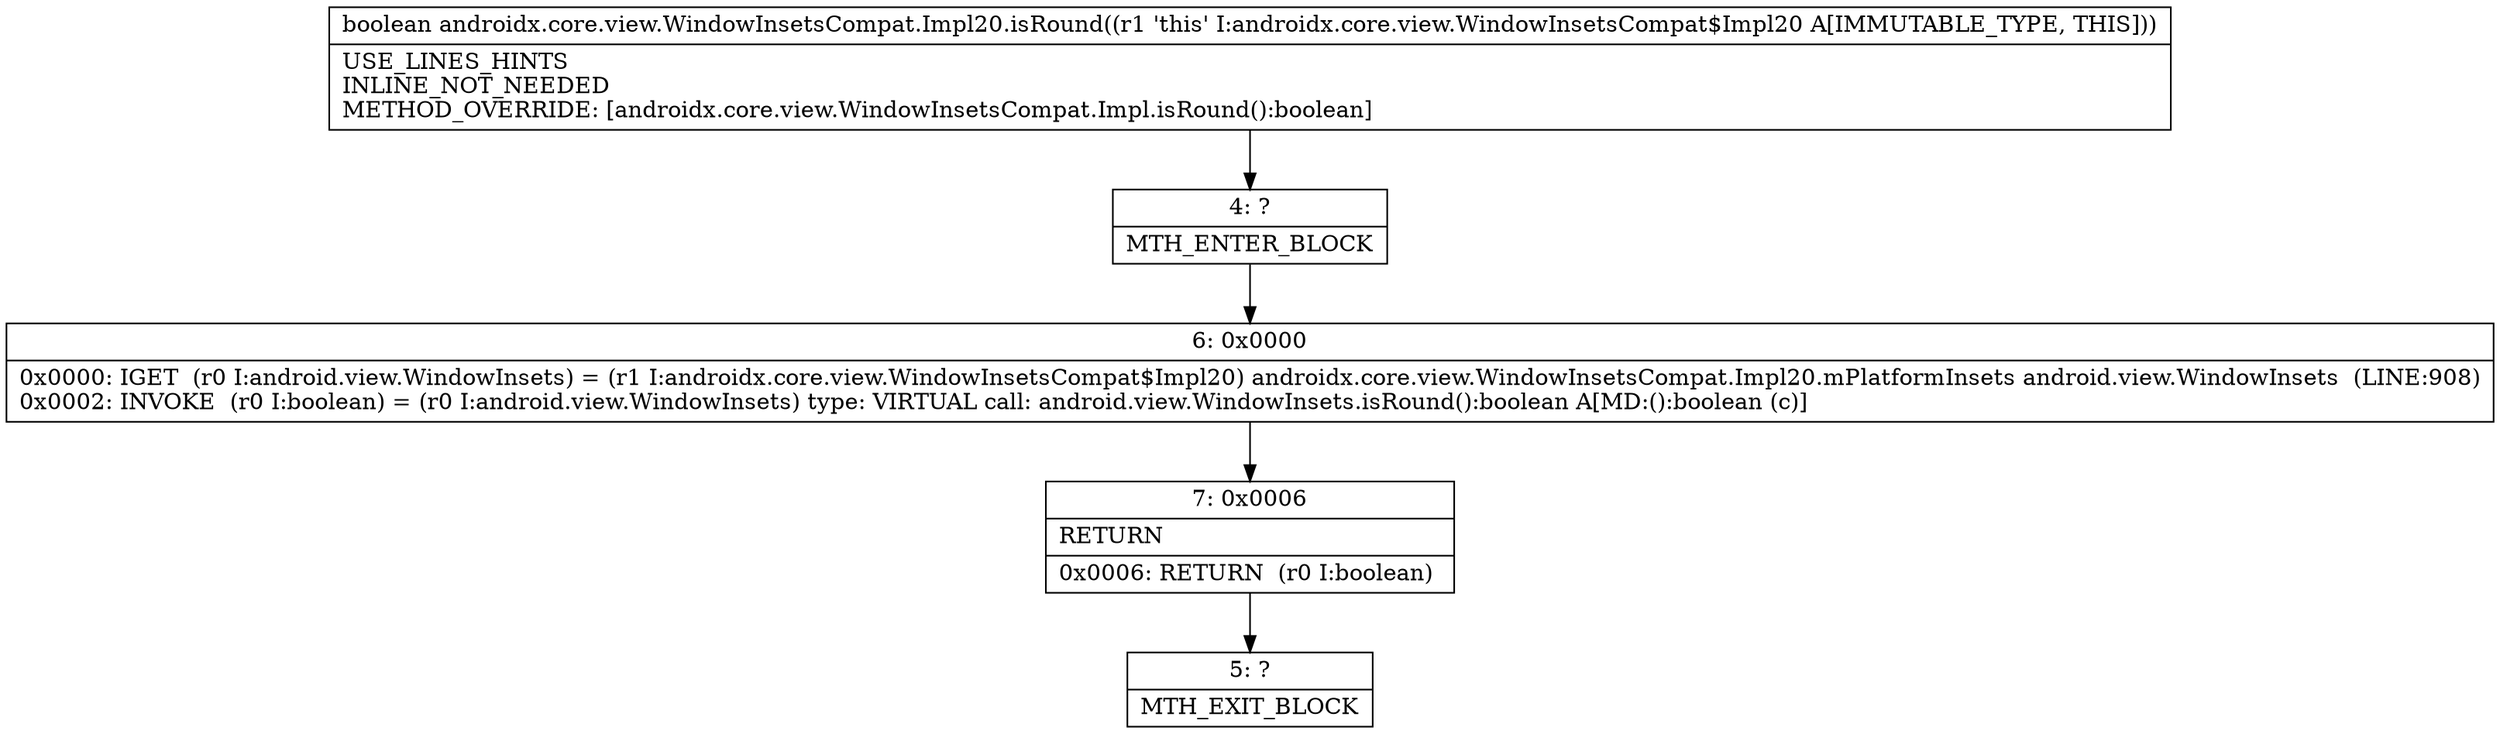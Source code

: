 digraph "CFG forandroidx.core.view.WindowInsetsCompat.Impl20.isRound()Z" {
Node_4 [shape=record,label="{4\:\ ?|MTH_ENTER_BLOCK\l}"];
Node_6 [shape=record,label="{6\:\ 0x0000|0x0000: IGET  (r0 I:android.view.WindowInsets) = (r1 I:androidx.core.view.WindowInsetsCompat$Impl20) androidx.core.view.WindowInsetsCompat.Impl20.mPlatformInsets android.view.WindowInsets  (LINE:908)\l0x0002: INVOKE  (r0 I:boolean) = (r0 I:android.view.WindowInsets) type: VIRTUAL call: android.view.WindowInsets.isRound():boolean A[MD:():boolean (c)]\l}"];
Node_7 [shape=record,label="{7\:\ 0x0006|RETURN\l|0x0006: RETURN  (r0 I:boolean) \l}"];
Node_5 [shape=record,label="{5\:\ ?|MTH_EXIT_BLOCK\l}"];
MethodNode[shape=record,label="{boolean androidx.core.view.WindowInsetsCompat.Impl20.isRound((r1 'this' I:androidx.core.view.WindowInsetsCompat$Impl20 A[IMMUTABLE_TYPE, THIS]))  | USE_LINES_HINTS\lINLINE_NOT_NEEDED\lMETHOD_OVERRIDE: [androidx.core.view.WindowInsetsCompat.Impl.isRound():boolean]\l}"];
MethodNode -> Node_4;Node_4 -> Node_6;
Node_6 -> Node_7;
Node_7 -> Node_5;
}

